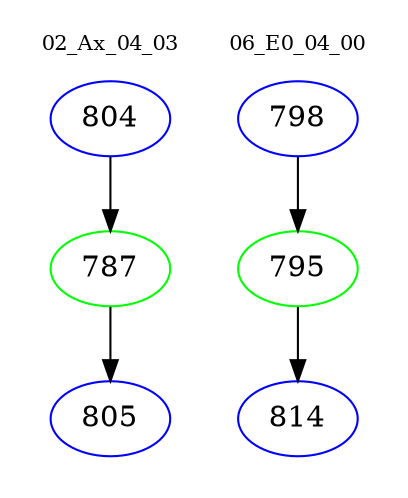 digraph{
subgraph cluster_0 {
color = white
label = "02_Ax_04_03";
fontsize=10;
T0_804 [label="804", color="blue"]
T0_804 -> T0_787 [color="black"]
T0_787 [label="787", color="green"]
T0_787 -> T0_805 [color="black"]
T0_805 [label="805", color="blue"]
}
subgraph cluster_1 {
color = white
label = "06_E0_04_00";
fontsize=10;
T1_798 [label="798", color="blue"]
T1_798 -> T1_795 [color="black"]
T1_795 [label="795", color="green"]
T1_795 -> T1_814 [color="black"]
T1_814 [label="814", color="blue"]
}
}
